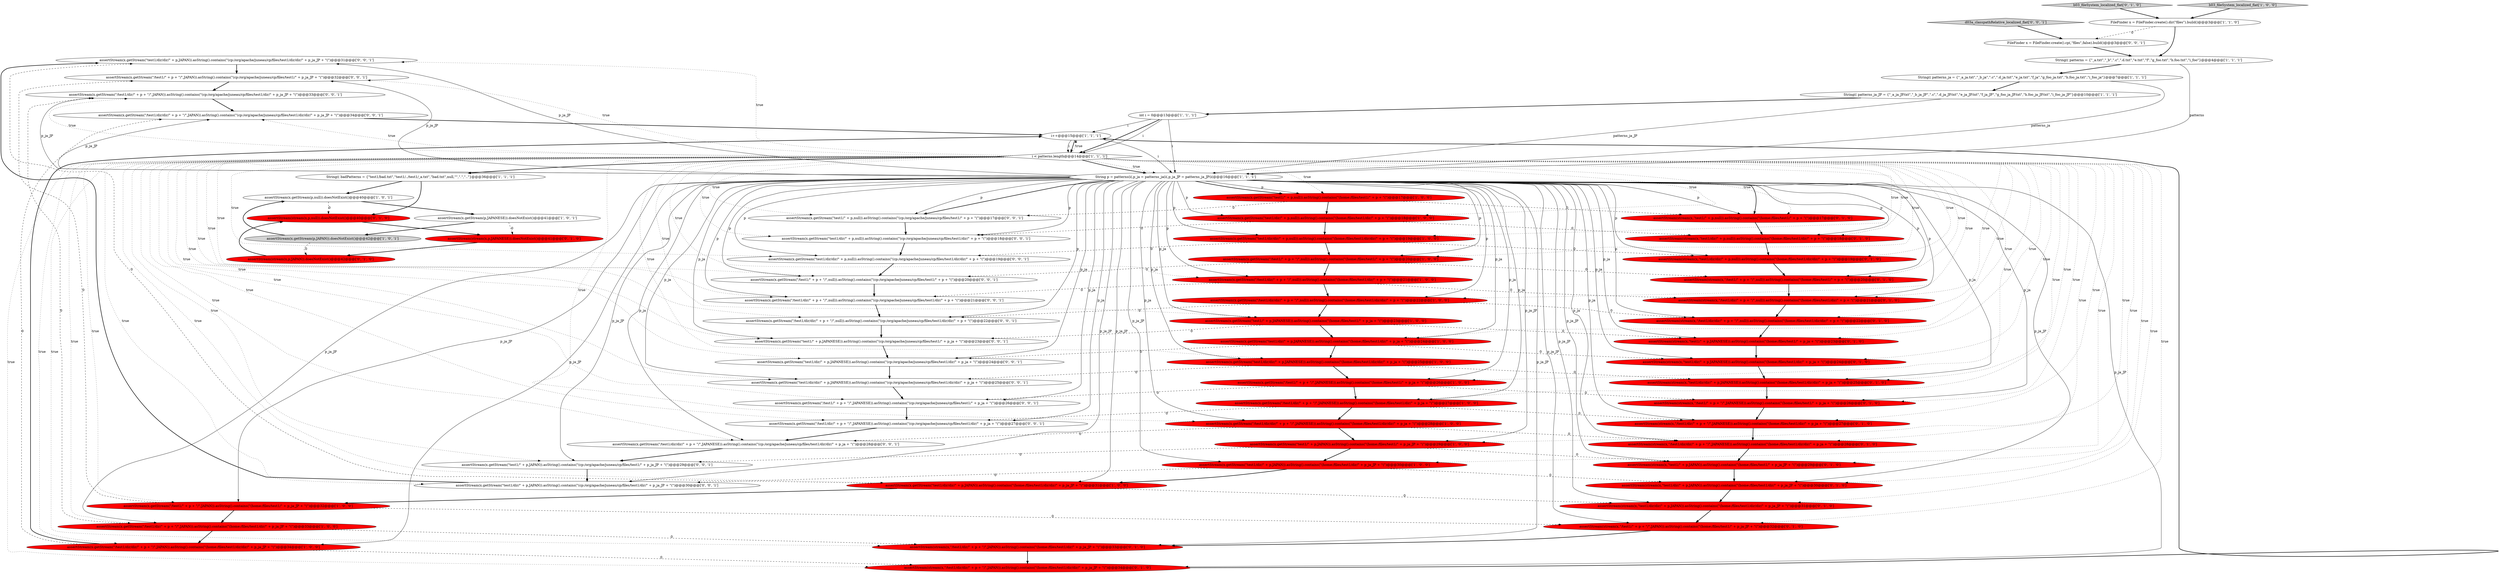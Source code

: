digraph {
72 [style = filled, label = "assertStream(x.getStream(\"test1/dir/dir/\" + p,JAPAN)).asString().contains(\"(cp:/org/apache/juneau/cp/files/test1/dir/dir/\" + p_ja_JP + \"(\")@@@31@@@['0', '0', '1']", fillcolor = white, shape = ellipse image = "AAA0AAABBB3BBB"];
0 [style = filled, label = "assertStream(x.getStream(\"/test1/dir/dir/\" + p + \"/\",JAPAN)).asString().contains(\"(home:/files/test1/dir/dir/\" + p_ja_JP + \"(\")@@@34@@@['1', '0', '0']", fillcolor = red, shape = ellipse image = "AAA1AAABBB1BBB"];
48 [style = filled, label = "assertStream(stream(x,p,null)).doesNotExist()@@@40@@@['0', '1', '0']", fillcolor = red, shape = ellipse image = "AAA1AAABBB2BBB"];
35 [style = filled, label = "assertStream(stream(x,\"/test1/\" + p + \"/\",JAPANESE)).asString().contains(\"(home:/files/test1/\" + p_ja + \"(\")@@@26@@@['0', '1', '0']", fillcolor = red, shape = ellipse image = "AAA1AAABBB2BBB"];
13 [style = filled, label = "assertStream(x.getStream(\"test1/dir/\" + p,JAPANESE)).asString().contains(\"(home:/files/test1/dir/\" + p_ja + \"(\")@@@24@@@['1', '0', '0']", fillcolor = red, shape = ellipse image = "AAA1AAABBB1BBB"];
16 [style = filled, label = "String(( patterns_ja_JP = {\"_a_ja_JP.txt\",\"_b_ja_JP\",\".c\",\".d_ja_JP.txt\",\"e_ja_JP.txt\",\"f_ja_JP\",\"g_foo_ja_JP.txt\",\"h.foo_ja_JP.txt\",\"i_foo_ja_JP\"}@@@10@@@['1', '1', '1']", fillcolor = white, shape = ellipse image = "AAA0AAABBB1BBB"];
36 [style = filled, label = "b03_fileSystem_localized_flat['0', '1', '0']", fillcolor = lightgray, shape = diamond image = "AAA0AAABBB2BBB"];
37 [style = filled, label = "assertStream(stream(x,\"test1/\" + p,JAPAN)).asString().contains(\"(home:/files/test1/\" + p_ja_JP + \"(\")@@@29@@@['0', '1', '0']", fillcolor = red, shape = ellipse image = "AAA1AAABBB2BBB"];
40 [style = filled, label = "assertStream(stream(x,\"test1/dir/dir/\" + p,JAPANESE)).asString().contains(\"(home:/files/test1/dir/dir/\" + p_ja + \"(\")@@@25@@@['0', '1', '0']", fillcolor = red, shape = ellipse image = "AAA1AAABBB2BBB"];
63 [style = filled, label = "assertStream(x.getStream(\"/test1/\" + p + \"/\",null)).asString().contains(\"(cp:/org/apache/juneau/cp/files/test1/\" + p + \"(\")@@@20@@@['0', '0', '1']", fillcolor = white, shape = ellipse image = "AAA0AAABBB3BBB"];
64 [style = filled, label = "d03a_classpathRelative_localized_flat['0', '0', '1']", fillcolor = lightgray, shape = diamond image = "AAA0AAABBB3BBB"];
32 [style = filled, label = "assertStream(stream(x,\"test1/dir/dir/\" + p,null)).asString().contains(\"(home:/files/test1/dir/dir/\" + p + \"(\")@@@19@@@['0', '1', '0']", fillcolor = red, shape = ellipse image = "AAA1AAABBB2BBB"];
28 [style = filled, label = "assertStream(x.getStream(\"test1/dir/dir/\" + p,null)).asString().contains(\"(home:/files/test1/dir/dir/\" + p + \"(\")@@@19@@@['1', '0', '0']", fillcolor = red, shape = ellipse image = "AAA1AAABBB1BBB"];
33 [style = filled, label = "assertStream(stream(x,\"/test1/dir/dir/\" + p + \"/\",JAPANESE)).asString().contains(\"(home:/files/test1/dir/dir/\" + p_ja + \"(\")@@@28@@@['0', '1', '0']", fillcolor = red, shape = ellipse image = "AAA1AAABBB2BBB"];
42 [style = filled, label = "assertStream(stream(x,p,JAPAN)).doesNotExist()@@@42@@@['0', '1', '0']", fillcolor = red, shape = ellipse image = "AAA1AAABBB2BBB"];
56 [style = filled, label = "assertStream(x.getStream(\"test1/\" + p,JAPANESE)).asString().contains(\"(cp:/org/apache/juneau/cp/files/test1/\" + p_ja + \"(\")@@@23@@@['0', '0', '1']", fillcolor = white, shape = ellipse image = "AAA0AAABBB3BBB"];
14 [style = filled, label = "assertStream(x.getStream(\"test1/dir/dir/\" + p,JAPANESE)).asString().contains(\"(home:/files/test1/dir/dir/\" + p_ja + \"(\")@@@25@@@['1', '0', '0']", fillcolor = red, shape = ellipse image = "AAA1AAABBB1BBB"];
1 [style = filled, label = "String(( badPatterns = {\"test1/bad.txt\",\"test1/../test1/_a.txt\",\"bad.txt\",null,\"\",\".\",\"..\"}@@@36@@@['1', '1', '1']", fillcolor = white, shape = ellipse image = "AAA0AAABBB1BBB"];
38 [style = filled, label = "assertStream(stream(x,\"/test1/dir/dir/\" + p + \"/\",null)).asString().contains(\"(home:/files/test1/dir/dir/\" + p + \"(\")@@@22@@@['0', '1', '0']", fillcolor = red, shape = ellipse image = "AAA1AAABBB2BBB"];
55 [style = filled, label = "assertStream(x.getStream(\"/test1/dir/dir/\" + p + \"/\",JAPANESE)).asString().contains(\"(cp:/org/apache/juneau/cp/files/test1/dir/dir/\" + p_ja + \"(\")@@@28@@@['0', '0', '1']", fillcolor = white, shape = ellipse image = "AAA0AAABBB3BBB"];
34 [style = filled, label = "assertStream(stream(x,\"/test1/\" + p + \"/\",null)).asString().contains(\"(home:/files/test1/\" + p + \"(\")@@@20@@@['0', '1', '0']", fillcolor = red, shape = ellipse image = "AAA1AAABBB2BBB"];
29 [style = filled, label = "b03_fileSystem_localized_flat['1', '0', '0']", fillcolor = lightgray, shape = diamond image = "AAA0AAABBB1BBB"];
66 [style = filled, label = "assertStream(x.getStream(\"test1/dir/\" + p,null)).asString().contains(\"(cp:/org/apache/juneau/cp/files/test1/dir/\" + p + \"(\")@@@18@@@['0', '0', '1']", fillcolor = white, shape = ellipse image = "AAA0AAABBB3BBB"];
25 [style = filled, label = "i++@@@15@@@['1', '1', '1']", fillcolor = white, shape = ellipse image = "AAA0AAABBB1BBB"];
49 [style = filled, label = "assertStream(stream(x,\"test1/dir/\" + p,JAPANESE)).asString().contains(\"(home:/files/test1/dir/\" + p_ja + \"(\")@@@24@@@['0', '1', '0']", fillcolor = red, shape = ellipse image = "AAA1AAABBB2BBB"];
39 [style = filled, label = "assertStream(stream(x,\"/test1/dir/\" + p + \"/\",null)).asString().contains(\"(home:/files/test1/dir/\" + p + \"(\")@@@21@@@['0', '1', '0']", fillcolor = red, shape = ellipse image = "AAA1AAABBB2BBB"];
41 [style = filled, label = "assertStream(stream(x,\"test1/\" + p,JAPANESE)).asString().contains(\"(home:/files/test1/\" + p_ja + \"(\")@@@23@@@['0', '1', '0']", fillcolor = red, shape = ellipse image = "AAA1AAABBB2BBB"];
15 [style = filled, label = "String(( patterns = {\"_a.txt\",\"_b\",\".c\",\".d.txt\",\"e.txt\",\"f\",\"g_foo.txt\",\"h.foo.txt\",\"i_foo\"}@@@4@@@['1', '1', '1']", fillcolor = white, shape = ellipse image = "AAA0AAABBB1BBB"];
43 [style = filled, label = "assertStream(stream(x,\"test1/dir/\" + p,null)).asString().contains(\"(home:/files/test1/dir/\" + p + \"(\")@@@18@@@['0', '1', '0']", fillcolor = red, shape = ellipse image = "AAA1AAABBB2BBB"];
57 [style = filled, label = "assertStream(x.getStream(\"/test1/dir/dir/\" + p + \"/\",null)).asString().contains(\"(cp:/org/apache/juneau/cp/files/test1/dir/dir/\" + p + \"(\")@@@22@@@['0', '0', '1']", fillcolor = white, shape = ellipse image = "AAA0AAABBB3BBB"];
5 [style = filled, label = "assertStream(x.getStream(\"test1/\" + p,JAPAN)).asString().contains(\"(home:/files/test1/\" + p_ja_JP + \"(\")@@@29@@@['1', '0', '0']", fillcolor = red, shape = ellipse image = "AAA1AAABBB1BBB"];
30 [style = filled, label = "assertStream(x.getStream(p,JAPANESE)).doesNotExist()@@@41@@@['1', '0', '1']", fillcolor = white, shape = ellipse image = "AAA0AAABBB1BBB"];
8 [style = filled, label = "assertStream(x.getStream(\"/test1/\" + p + \"/\",null)).asString().contains(\"(home:/files/test1/\" + p + \"(\")@@@20@@@['1', '0', '0']", fillcolor = red, shape = ellipse image = "AAA1AAABBB1BBB"];
6 [style = filled, label = "assertStream(x.getStream(\"/test1/dir/dir/\" + p + \"/\",null)).asString().contains(\"(home:/files/test1/dir/dir/\" + p + \"(\")@@@22@@@['1', '0', '0']", fillcolor = red, shape = ellipse image = "AAA1AAABBB1BBB"];
50 [style = filled, label = "assertStream(stream(x,p,JAPANESE)).doesNotExist()@@@41@@@['0', '1', '0']", fillcolor = red, shape = ellipse image = "AAA1AAABBB2BBB"];
7 [style = filled, label = "assertStream(x.getStream(\"test1/dir/dir/\" + p,JAPAN)).asString().contains(\"(home:/files/test1/dir/dir/\" + p_ja_JP + \"(\")@@@31@@@['1', '0', '0']", fillcolor = red, shape = ellipse image = "AAA1AAABBB1BBB"];
59 [style = filled, label = "assertStream(x.getStream(\"/test1/\" + p + \"/\",JAPAN)).asString().contains(\"(cp:/org/apache/juneau/cp/files/test1/\" + p_ja_JP + \"(\")@@@32@@@['0', '0', '1']", fillcolor = white, shape = ellipse image = "AAA0AAABBB3BBB"];
21 [style = filled, label = "assertStream(x.getStream(\"test1/\" + p,JAPANESE)).asString().contains(\"(home:/files/test1/\" + p_ja + \"(\")@@@23@@@['1', '0', '0']", fillcolor = red, shape = ellipse image = "AAA1AAABBB1BBB"];
22 [style = filled, label = "assertStream(x.getStream(\"test1/dir/\" + p,null)).asString().contains(\"(home:/files/test1/dir/\" + p + \"(\")@@@18@@@['1', '0', '0']", fillcolor = red, shape = ellipse image = "AAA1AAABBB1BBB"];
19 [style = filled, label = "String p = patterns(i(,p_ja = patterns_ja(i(,p_ja_JP = patterns_ja_JP(i(@@@16@@@['1', '1', '1']", fillcolor = white, shape = ellipse image = "AAA0AAABBB1BBB"];
45 [style = filled, label = "assertStream(stream(x,\"/test1/\" + p + \"/\",JAPAN)).asString().contains(\"(home:/files/test1/\" + p_ja_JP + \"(\")@@@32@@@['0', '1', '0']", fillcolor = red, shape = ellipse image = "AAA1AAABBB2BBB"];
18 [style = filled, label = "i < patterns.length@@@14@@@['1', '1', '1']", fillcolor = white, shape = diamond image = "AAA0AAABBB1BBB"];
61 [style = filled, label = "assertStream(x.getStream(\"/test1/dir/\" + p + \"/\",JAPAN)).asString().contains(\"(cp:/org/apache/juneau/cp/files/test1/dir/\" + p_ja_JP + \"(\")@@@33@@@['0', '0', '1']", fillcolor = white, shape = ellipse image = "AAA0AAABBB3BBB"];
62 [style = filled, label = "assertStream(x.getStream(\"test1/dir/\" + p,JAPAN)).asString().contains(\"(cp:/org/apache/juneau/cp/files/test1/dir/\" + p_ja_JP + \"(\")@@@30@@@['0', '0', '1']", fillcolor = white, shape = ellipse image = "AAA0AAABBB3BBB"];
12 [style = filled, label = "assertStream(x.getStream(\"/test1/dir/\" + p + \"/\",null)).asString().contains(\"(home:/files/test1/dir/\" + p + \"(\")@@@21@@@['1', '0', '0']", fillcolor = red, shape = ellipse image = "AAA1AAABBB1BBB"];
10 [style = filled, label = "assertStream(x.getStream(\"/test1/\" + p + \"/\",JAPANESE)).asString().contains(\"(home:/files/test1/\" + p_ja + \"(\")@@@26@@@['1', '0', '0']", fillcolor = red, shape = ellipse image = "AAA1AAABBB1BBB"];
51 [style = filled, label = "assertStream(stream(x,\"test1/\" + p,null)).asString().contains(\"(home:/files/test1/\" + p + \"(\")@@@17@@@['0', '1', '0']", fillcolor = red, shape = ellipse image = "AAA1AAABBB2BBB"];
60 [style = filled, label = "assertStream(x.getStream(\"test1/\" + p,null)).asString().contains(\"(cp:/org/apache/juneau/cp/files/test1/\" + p + \"(\")@@@17@@@['0', '0', '1']", fillcolor = white, shape = ellipse image = "AAA0AAABBB3BBB"];
53 [style = filled, label = "assertStream(x.getStream(\"/test1/\" + p + \"/\",JAPANESE)).asString().contains(\"(cp:/org/apache/juneau/cp/files/test1/\" + p_ja + \"(\")@@@26@@@['0', '0', '1']", fillcolor = white, shape = ellipse image = "AAA0AAABBB3BBB"];
68 [style = filled, label = "assertStream(x.getStream(\"test1/dir/dir/\" + p,null)).asString().contains(\"(cp:/org/apache/juneau/cp/files/test1/dir/dir/\" + p + \"(\")@@@19@@@['0', '0', '1']", fillcolor = white, shape = ellipse image = "AAA0AAABBB3BBB"];
70 [style = filled, label = "assertStream(x.getStream(\"test1/dir/dir/\" + p,JAPANESE)).asString().contains(\"(cp:/org/apache/juneau/cp/files/test1/dir/dir/\" + p_ja + \"(\")@@@25@@@['0', '0', '1']", fillcolor = white, shape = ellipse image = "AAA0AAABBB3BBB"];
3 [style = filled, label = "assertStream(x.getStream(\"/test1/dir/\" + p + \"/\",JAPANESE)).asString().contains(\"(home:/files/test1/dir/\" + p_ja + \"(\")@@@27@@@['1', '0', '0']", fillcolor = red, shape = ellipse image = "AAA1AAABBB1BBB"];
67 [style = filled, label = "assertStream(x.getStream(\"test1/\" + p,JAPAN)).asString().contains(\"(cp:/org/apache/juneau/cp/files/test1/\" + p_ja_JP + \"(\")@@@29@@@['0', '0', '1']", fillcolor = white, shape = ellipse image = "AAA0AAABBB3BBB"];
11 [style = filled, label = "assertStream(x.getStream(p,null)).doesNotExist()@@@40@@@['1', '0', '1']", fillcolor = white, shape = ellipse image = "AAA0AAABBB1BBB"];
2 [style = filled, label = "int i = 0@@@13@@@['1', '1', '1']", fillcolor = white, shape = ellipse image = "AAA0AAABBB1BBB"];
65 [style = filled, label = "assertStream(x.getStream(\"/test1/dir/dir/\" + p + \"/\",JAPAN)).asString().contains(\"(cp:/org/apache/juneau/cp/files/test1/dir/dir/\" + p_ja_JP + \"(\")@@@34@@@['0', '0', '1']", fillcolor = white, shape = ellipse image = "AAA0AAABBB3BBB"];
69 [style = filled, label = "FileFinder x = FileFinder.create().cp(,\"files\",false).build()@@@3@@@['0', '0', '1']", fillcolor = white, shape = ellipse image = "AAA0AAABBB3BBB"];
52 [style = filled, label = "assertStream(stream(x,\"test1/dir/dir/\" + p,JAPAN)).asString().contains(\"(home:/files/test1/dir/dir/\" + p_ja_JP + \"(\")@@@31@@@['0', '1', '0']", fillcolor = red, shape = ellipse image = "AAA1AAABBB2BBB"];
71 [style = filled, label = "assertStream(x.getStream(\"test1/dir/\" + p,JAPANESE)).asString().contains(\"(cp:/org/apache/juneau/cp/files/test1/dir/\" + p_ja + \"(\")@@@24@@@['0', '0', '1']", fillcolor = white, shape = ellipse image = "AAA0AAABBB3BBB"];
31 [style = filled, label = "assertStream(stream(x,\"/test1/dir/\" + p + \"/\",JAPAN)).asString().contains(\"(home:/files/test1/dir/\" + p_ja_JP + \"(\")@@@33@@@['0', '1', '0']", fillcolor = red, shape = ellipse image = "AAA1AAABBB2BBB"];
23 [style = filled, label = "assertStream(x.getStream(\"/test1/\" + p + \"/\",JAPAN)).asString().contains(\"(home:/files/test1/\" + p_ja_JP + \"(\")@@@32@@@['1', '0', '0']", fillcolor = red, shape = ellipse image = "AAA1AAABBB1BBB"];
58 [style = filled, label = "assertStream(x.getStream(\"/test1/dir/\" + p + \"/\",null)).asString().contains(\"(cp:/org/apache/juneau/cp/files/test1/dir/\" + p + \"(\")@@@21@@@['0', '0', '1']", fillcolor = white, shape = ellipse image = "AAA0AAABBB3BBB"];
44 [style = filled, label = "assertStream(stream(x,\"/test1/dir/\" + p + \"/\",JAPANESE)).asString().contains(\"(home:/files/test1/dir/\" + p_ja + \"(\")@@@27@@@['0', '1', '0']", fillcolor = red, shape = ellipse image = "AAA1AAABBB2BBB"];
27 [style = filled, label = "assertStream(x.getStream(\"test1/dir/\" + p,JAPAN)).asString().contains(\"(home:/files/test1/dir/\" + p_ja_JP + \"(\")@@@30@@@['1', '0', '0']", fillcolor = red, shape = ellipse image = "AAA1AAABBB1BBB"];
20 [style = filled, label = "assertStream(x.getStream(\"test1/\" + p,null)).asString().contains(\"(home:/files/test1/\" + p + \"(\")@@@17@@@['1', '0', '0']", fillcolor = red, shape = ellipse image = "AAA1AAABBB1BBB"];
24 [style = filled, label = "String(( patterns_ja = {\"_a_ja.txt\",\"_b_ja\",\".c\",\".d_ja.txt\",\"e_ja.txt\",\"f_ja\",\"g_foo_ja.txt\",\"h.foo_ja.txt\",\"i_foo_ja\"}@@@7@@@['1', '1', '1']", fillcolor = white, shape = ellipse image = "AAA0AAABBB1BBB"];
26 [style = filled, label = "assertStream(x.getStream(\"/test1/dir/\" + p + \"/\",JAPAN)).asString().contains(\"(home:/files/test1/dir/\" + p_ja_JP + \"(\")@@@33@@@['1', '0', '0']", fillcolor = red, shape = ellipse image = "AAA1AAABBB1BBB"];
17 [style = filled, label = "FileFinder x = FileFinder.create().dir(\"files\").build()@@@3@@@['1', '1', '0']", fillcolor = white, shape = ellipse image = "AAA0AAABBB1BBB"];
4 [style = filled, label = "assertStream(x.getStream(p,JAPAN)).doesNotExist()@@@42@@@['1', '0', '1']", fillcolor = lightgray, shape = ellipse image = "AAA0AAABBB1BBB"];
46 [style = filled, label = "assertStream(stream(x,\"/test1/dir/dir/\" + p + \"/\",JAPAN)).asString().contains(\"(home:/files/test1/dir/dir/\" + p_ja_JP + \"(\")@@@34@@@['0', '1', '0']", fillcolor = red, shape = ellipse image = "AAA1AAABBB2BBB"];
9 [style = filled, label = "assertStream(x.getStream(\"/test1/dir/dir/\" + p + \"/\",JAPANESE)).asString().contains(\"(home:/files/test1/dir/dir/\" + p_ja + \"(\")@@@28@@@['1', '0', '0']", fillcolor = red, shape = ellipse image = "AAA1AAABBB1BBB"];
47 [style = filled, label = "assertStream(stream(x,\"test1/dir/\" + p,JAPAN)).asString().contains(\"(home:/files/test1/dir/\" + p_ja_JP + \"(\")@@@30@@@['0', '1', '0']", fillcolor = red, shape = ellipse image = "AAA1AAABBB2BBB"];
54 [style = filled, label = "assertStream(x.getStream(\"/test1/dir/\" + p + \"/\",JAPANESE)).asString().contains(\"(cp:/org/apache/juneau/cp/files/test1/dir/\" + p_ja + \"(\")@@@27@@@['0', '0', '1']", fillcolor = white, shape = ellipse image = "AAA0AAABBB3BBB"];
19->55 [style = solid, label="p_ja"];
54->55 [style = bold, label=""];
71->70 [style = bold, label=""];
19->72 [style = solid, label="p_ja_JP"];
18->35 [style = dotted, label="true"];
19->46 [style = solid, label="p_ja_JP"];
19->60 [style = bold, label=""];
46->25 [style = bold, label=""];
19->35 [style = solid, label="p_ja"];
19->22 [style = solid, label="p"];
69->15 [style = bold, label=""];
19->65 [style = solid, label="p_ja_JP"];
30->50 [style = dashed, label="0"];
6->38 [style = dashed, label="0"];
19->26 [style = solid, label="p_ja_JP"];
38->41 [style = bold, label=""];
32->34 [style = bold, label=""];
42->48 [style = bold, label=""];
18->20 [style = dotted, label="true"];
70->53 [style = bold, label=""];
45->31 [style = bold, label=""];
53->54 [style = bold, label=""];
19->52 [style = solid, label="p_ja_JP"];
19->44 [style = solid, label="p_ja"];
18->38 [style = dotted, label="true"];
59->61 [style = bold, label=""];
18->37 [style = dotted, label="true"];
18->34 [style = dotted, label="true"];
12->58 [style = dashed, label="0"];
0->65 [style = dashed, label="0"];
19->28 [style = solid, label="p"];
19->43 [style = solid, label="p"];
18->39 [style = dotted, label="true"];
26->61 [style = dashed, label="0"];
18->47 [style = dotted, label="true"];
0->25 [style = bold, label=""];
19->53 [style = solid, label="p_ja"];
19->14 [style = solid, label="p_ja"];
19->23 [style = solid, label="p_ja_JP"];
27->7 [style = bold, label=""];
19->21 [style = solid, label="p_ja"];
19->32 [style = solid, label="p"];
18->3 [style = dotted, label="true"];
39->38 [style = bold, label=""];
9->5 [style = bold, label=""];
18->55 [style = dotted, label="true"];
18->56 [style = dotted, label="true"];
31->46 [style = bold, label=""];
36->17 [style = bold, label=""];
49->40 [style = bold, label=""];
18->67 [style = dotted, label="true"];
13->14 [style = bold, label=""];
11->48 [style = dashed, label="0"];
19->68 [style = solid, label="p"];
19->63 [style = solid, label="p"];
19->5 [style = solid, label="p_ja_JP"];
21->13 [style = bold, label=""];
60->66 [style = bold, label=""];
18->13 [style = dotted, label="true"];
18->23 [style = dotted, label="true"];
19->20 [style = solid, label="p"];
3->54 [style = dashed, label="0"];
19->66 [style = solid, label="p"];
25->19 [style = solid, label="i"];
35->44 [style = bold, label=""];
2->19 [style = solid, label="i"];
22->43 [style = dashed, label="0"];
19->20 [style = bold, label=""];
19->7 [style = solid, label="p_ja_JP"];
56->71 [style = bold, label=""];
18->19 [style = bold, label=""];
43->32 [style = bold, label=""];
14->10 [style = bold, label=""];
52->45 [style = bold, label=""];
2->18 [style = bold, label=""];
48->50 [style = bold, label=""];
19->12 [style = solid, label="p"];
41->49 [style = bold, label=""];
18->8 [style = dotted, label="true"];
8->34 [style = dashed, label="0"];
23->59 [style = dashed, label="0"];
25->18 [style = solid, label="i"];
19->10 [style = solid, label="p_ja"];
5->67 [style = dashed, label="0"];
19->34 [style = solid, label="p"];
1->11 [style = bold, label=""];
18->6 [style = dotted, label="true"];
6->57 [style = dashed, label="0"];
18->45 [style = dotted, label="true"];
28->68 [style = dashed, label="0"];
26->0 [style = bold, label=""];
18->1 [style = bold, label=""];
19->59 [style = solid, label="p_ja_JP"];
19->33 [style = solid, label="p_ja"];
18->26 [style = dotted, label="true"];
19->40 [style = solid, label="p_ja"];
7->52 [style = dashed, label="0"];
7->23 [style = bold, label=""];
17->15 [style = bold, label=""];
13->49 [style = dashed, label="0"];
18->0 [style = dotted, label="true"];
18->41 [style = dotted, label="true"];
18->5 [style = dotted, label="true"];
18->70 [style = dotted, label="true"];
18->72 [style = dotted, label="true"];
21->56 [style = dashed, label="0"];
18->58 [style = dotted, label="true"];
13->71 [style = dashed, label="0"];
19->39 [style = solid, label="p"];
19->57 [style = solid, label="p"];
10->35 [style = dashed, label="0"];
11->30 [style = bold, label=""];
18->27 [style = dotted, label="true"];
14->40 [style = dashed, label="0"];
27->47 [style = dashed, label="0"];
18->60 [style = dotted, label="true"];
18->53 [style = dotted, label="true"];
65->25 [style = bold, label=""];
37->47 [style = bold, label=""];
19->3 [style = solid, label="p_ja"];
12->39 [style = dashed, label="0"];
5->37 [style = dashed, label="0"];
15->19 [style = solid, label="patterns"];
18->43 [style = dotted, label="true"];
9->55 [style = dashed, label="0"];
29->17 [style = bold, label=""];
40->35 [style = bold, label=""];
18->7 [style = dotted, label="true"];
19->0 [style = solid, label="p_ja_JP"];
19->6 [style = solid, label="p"];
18->44 [style = dotted, label="true"];
19->8 [style = solid, label="p"];
61->65 [style = bold, label=""];
6->21 [style = bold, label=""];
18->33 [style = dotted, label="true"];
1->48 [style = bold, label=""];
68->63 [style = bold, label=""];
25->18 [style = bold, label=""];
44->33 [style = bold, label=""];
18->19 [style = dotted, label="true"];
18->21 [style = dotted, label="true"];
58->57 [style = bold, label=""];
27->62 [style = dashed, label="0"];
22->28 [style = bold, label=""];
0->46 [style = dashed, label="0"];
18->49 [style = dotted, label="true"];
2->18 [style = solid, label="i"];
72->59 [style = bold, label=""];
10->53 [style = dashed, label="0"];
18->10 [style = dotted, label="true"];
3->9 [style = bold, label=""];
18->61 [style = dotted, label="true"];
8->63 [style = dashed, label="0"];
50->42 [style = bold, label=""];
18->46 [style = dotted, label="true"];
19->62 [style = solid, label="p_ja_JP"];
18->62 [style = dotted, label="true"];
19->71 [style = solid, label="p_ja"];
28->8 [style = bold, label=""];
34->39 [style = bold, label=""];
18->9 [style = dotted, label="true"];
19->70 [style = solid, label="p_ja"];
18->57 [style = dotted, label="true"];
20->60 [style = dashed, label="0"];
55->67 [style = bold, label=""];
19->60 [style = solid, label="p"];
51->43 [style = bold, label=""];
26->31 [style = dashed, label="0"];
18->63 [style = dotted, label="true"];
19->51 [style = bold, label=""];
33->37 [style = bold, label=""];
47->52 [style = bold, label=""];
24->19 [style = solid, label="patterns_ja"];
2->25 [style = solid, label="i"];
19->13 [style = solid, label="p_ja"];
19->54 [style = solid, label="p_ja"];
19->61 [style = solid, label="p_ja_JP"];
19->37 [style = solid, label="p_ja_JP"];
8->12 [style = bold, label=""];
18->52 [style = dotted, label="true"];
28->32 [style = dashed, label="0"];
19->9 [style = solid, label="p_ja"];
19->51 [style = solid, label="p"];
18->22 [style = dotted, label="true"];
19->67 [style = solid, label="p_ja_JP"];
19->47 [style = solid, label="p_ja_JP"];
18->71 [style = dotted, label="true"];
19->38 [style = solid, label="p"];
18->25 [style = dotted, label="true"];
64->69 [style = bold, label=""];
20->51 [style = dashed, label="0"];
17->69 [style = dashed, label="0"];
7->72 [style = dashed, label="0"];
66->68 [style = bold, label=""];
16->19 [style = solid, label="patterns_ja_JP"];
23->26 [style = bold, label=""];
23->45 [style = dashed, label="0"];
19->27 [style = solid, label="p_ja_JP"];
3->44 [style = dashed, label="0"];
10->3 [style = bold, label=""];
18->40 [style = dotted, label="true"];
16->2 [style = bold, label=""];
18->68 [style = dotted, label="true"];
12->6 [style = bold, label=""];
18->32 [style = dotted, label="true"];
18->14 [style = dotted, label="true"];
20->22 [style = bold, label=""];
67->62 [style = bold, label=""];
63->58 [style = bold, label=""];
9->33 [style = dashed, label="0"];
57->56 [style = bold, label=""];
24->16 [style = bold, label=""];
19->41 [style = solid, label="p_ja"];
22->66 [style = dashed, label="0"];
18->12 [style = dotted, label="true"];
19->45 [style = solid, label="p_ja_JP"];
18->65 [style = dotted, label="true"];
21->41 [style = dashed, label="0"];
30->4 [style = bold, label=""];
18->28 [style = dotted, label="true"];
15->24 [style = bold, label=""];
62->72 [style = bold, label=""];
4->42 [style = dashed, label="0"];
19->31 [style = solid, label="p_ja_JP"];
19->49 [style = solid, label="p_ja"];
18->66 [style = dotted, label="true"];
5->27 [style = bold, label=""];
14->70 [style = dashed, label="0"];
19->56 [style = solid, label="p_ja"];
18->51 [style = dotted, label="true"];
18->31 [style = dotted, label="true"];
4->11 [style = bold, label=""];
18->54 [style = dotted, label="true"];
18->59 [style = dotted, label="true"];
19->58 [style = solid, label="p"];
}

